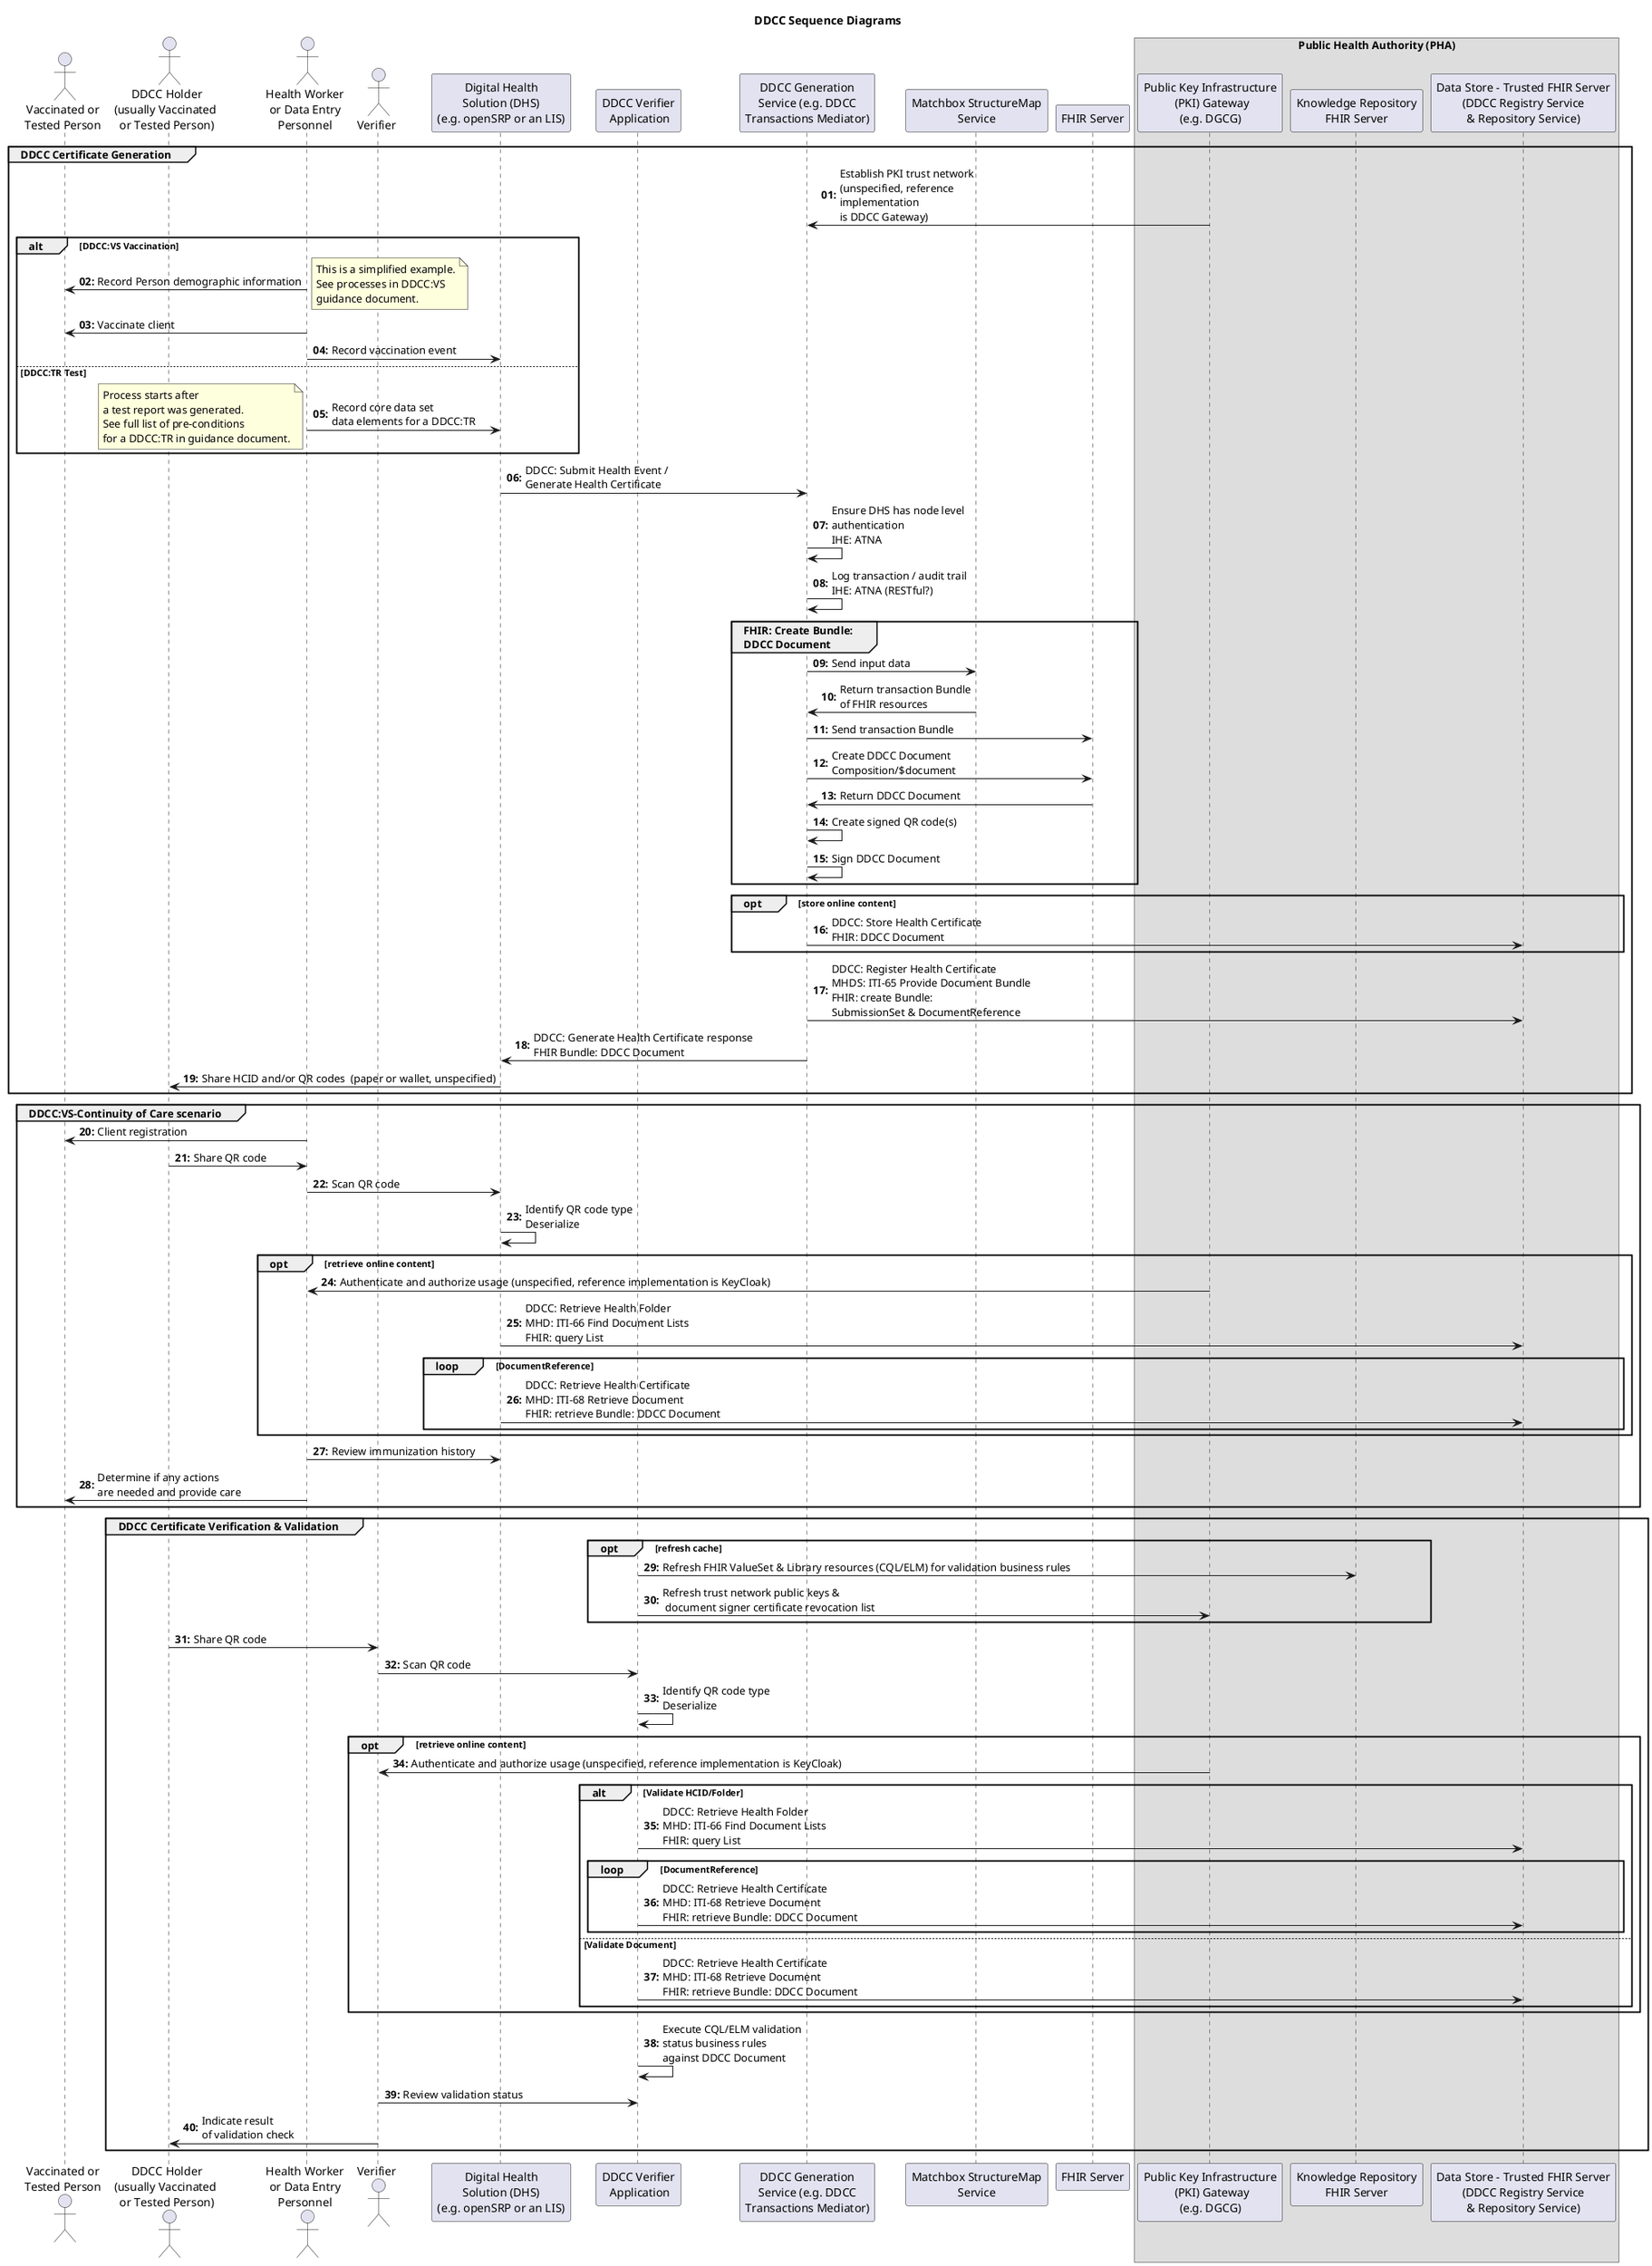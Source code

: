 @startuml
skinparam svgDimensionStyle false

title DDCC Sequence Diagrams

actor "Vaccinated or\nTested Person" as VP
actor "DDCC Holder\n(usually Vaccinated \nor Tested Person)" as DH
actor "Health Worker\n or Data Entry \nPersonnel" as HW
actor "Verifier" as VER
participant "Digital Health\nSolution (DHS)\n(e.g. openSRP or an LIS)" as DHS
participant "DDCC Verifier\n Application" as VAP
participant "DDCC Generation\nService (e.g. DDCC\nTransactions Mediator)" as CGS
participant "Matchbox StructureMap\nService" as MB 
participant "FHIR Server" as FS 

box "Public Health Authority (PHA)"

   participant "Public Key Infrastructure\n (PKI) Gateway\n(e.g. DGCG)" as GATE
   participant "Knowledge Repository\nFHIR Server" as KM
   participant "Data Store - Trusted FHIR Server\n(DDCC Registry Service\n& Repository Service)"  as SHR
end box

autonumber "<b>00:</b>"

group DDCC Certificate Generation
    GATE->CGS: Establish PKI trust network\n(unspecified, reference\nimplementation\nis DDCC Gateway)
  
    alt DDCC:VS Vaccination 

   	 HW->VP: Record Person demographic information
  note right: This is a simplified example.\nSee processes in DDCC:VS\nguidance document.
   	 HW->VP: Vaccinate client
     HW->DHS: Record vaccination event

    else DDCC:TR Test
     HW->DHS: Record core data set\ndata elements for a DDCC:TR
note left: Process starts after\na test report was generated.\nSee full list of pre-conditions\nfor a DDCC:TR in guidance document. 
    End
    
    DHS->CGS: DDCC: Submit Health Event /\nGenerate Health Certificate
    CGS->CGS: Ensure DHS has node level\nauthentication\nIHE: ATNA
    CGS->CGS: Log transaction / audit trail\nIHE: ATNA (RESTful?)
    group FHIR: Create Bundle:\nDDCC Document
        CGS->MB: Send input data
        MB->CGS: Return transaction Bundle\nof FHIR resources
        CGS->FS: Send transaction Bundle
        CGS->FS: Create DDCC Document\nComposition/$document
        FS->CGS: Return DDCC Document
        CGS->CGS: Create signed QR code(s)
        CGS->CGS: Sign DDCC Document
    end
    opt store online content
        CGS->SHR: DDCC: Store Health Certificate\nFHIR: DDCC Document
    end
    CGS->SHR: DDCC: Register Health Certificate\nMHDS: ITI-65 Provide Document Bundle\nFHIR: create Bundle: \nSubmissionSet & DocumentReference



    CGS->DHS: DDCC: Generate Health Certificate response\nFHIR Bundle: DDCC Document
    DHS->DH: Share HCID and/or QR codes  (paper or wallet, unspecified)
end 

group DDCC:VS-Continuity of Care scenario
    HW->VP: Client registration
    DH->HW: Share QR code

    HW->DHS: Scan QR code
    DHS->DHS: Identify QR code type\nDeserialize
    opt  retrieve online content
        GATE->HW: Authenticate and authorize usage (unspecified, reference implementation is KeyCloak)
        DHS->SHR: DDCC: Retrieve Health Folder\nMHD: ITI-66 Find Document Lists\nFHIR: query List
        loop DocumentReference
           DHS->SHR: DDCC: Retrieve Health Certificate\nMHD: ITI-68 Retrieve Document\nFHIR: retrieve Bundle: DDCC Document
        end
    end
    HW->DHS: Review immunization history
    HW->VP: Determine if any actions\nare needed and provide care
end

group DDCC Certificate Verification & Validation

    opt refresh cache
        VAP->KM: Refresh FHIR ValueSet & Library resources (CQL/ELM) for validation business rules
	VAP->GATE: Refresh trust network public keys &\n document signer certificate revocation list
    end 

    DH->VER: Share QR code
    VER->VAP: Scan QR code
    VAP->VAP: Identify QR code type\nDeserialize

    opt  retrieve online content
        GATE->VER: Authenticate and authorize usage (unspecified, reference implementation is KeyCloak)
        alt Validate HCID/Folder
          VAP->SHR: DDCC: Retrieve Health Folder\nMHD: ITI-66 Find Document Lists\nFHIR: query List
          loop DocumentReference
            VAP->SHR: DDCC: Retrieve Health Certificate\nMHD: ITI-68 Retrieve Document\nFHIR: retrieve Bundle: DDCC Document
          end
        else Validate Document
          VAP->SHR: DDCC: Retrieve Health Certificate\nMHD: ITI-68 Retrieve Document\nFHIR: retrieve Bundle: DDCC Document
        end
    end

    VAP->VAP: Execute CQL/ELM validation\nstatus business rules\nagainst DDCC Document
    VER->VAP: Review validation status
    VER->DH: Indicate result\nof validation check
end


@enduml

